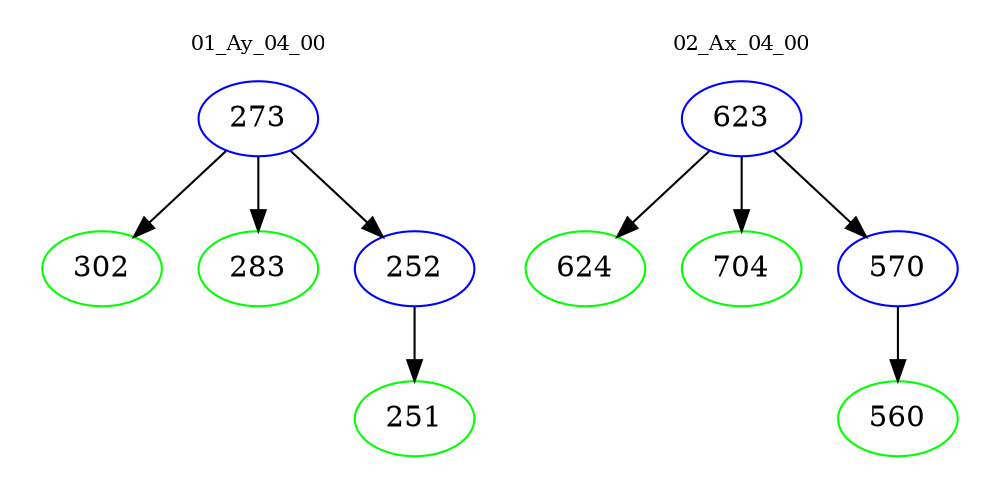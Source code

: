 digraph{
subgraph cluster_0 {
color = white
label = "01_Ay_04_00";
fontsize=10;
T0_273 [label="273", color="blue"]
T0_273 -> T0_302 [color="black"]
T0_302 [label="302", color="green"]
T0_273 -> T0_283 [color="black"]
T0_283 [label="283", color="green"]
T0_273 -> T0_252 [color="black"]
T0_252 [label="252", color="blue"]
T0_252 -> T0_251 [color="black"]
T0_251 [label="251", color="green"]
}
subgraph cluster_1 {
color = white
label = "02_Ax_04_00";
fontsize=10;
T1_623 [label="623", color="blue"]
T1_623 -> T1_624 [color="black"]
T1_624 [label="624", color="green"]
T1_623 -> T1_704 [color="black"]
T1_704 [label="704", color="green"]
T1_623 -> T1_570 [color="black"]
T1_570 [label="570", color="blue"]
T1_570 -> T1_560 [color="black"]
T1_560 [label="560", color="green"]
}
}
